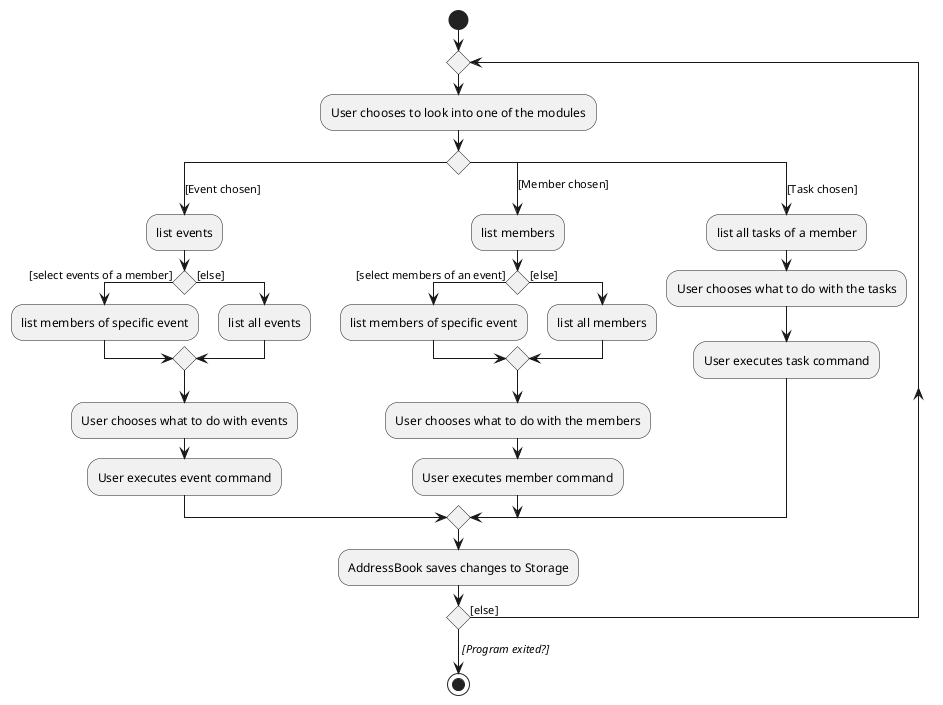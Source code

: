 @startuml
start
repeat
:User chooses to look into one of the modules;
switch ()
case ([Event chosen])
    :list events;
    if () then ([select events of a member])
        :list members of specific event;
    else ([else])
        :list all events;
    endif
    :User chooses what to do with events;
    :User executes event command;
case ([Member chosen])
    :list members;
    if () then ([select members of an event])
        :list members of specific event;
    else ([else])
        :list all members;
    endif
    :User chooses what to do with the members;
    :User executes member command;
case ([Task chosen])
    :list all tasks of a member;
    :User chooses what to do with the tasks;
    :User executes task command;
endswitch
:AddressBook saves changes to Storage;
repeat while () is ([else])
->//[Program exited?]//;
stop
@enduml
